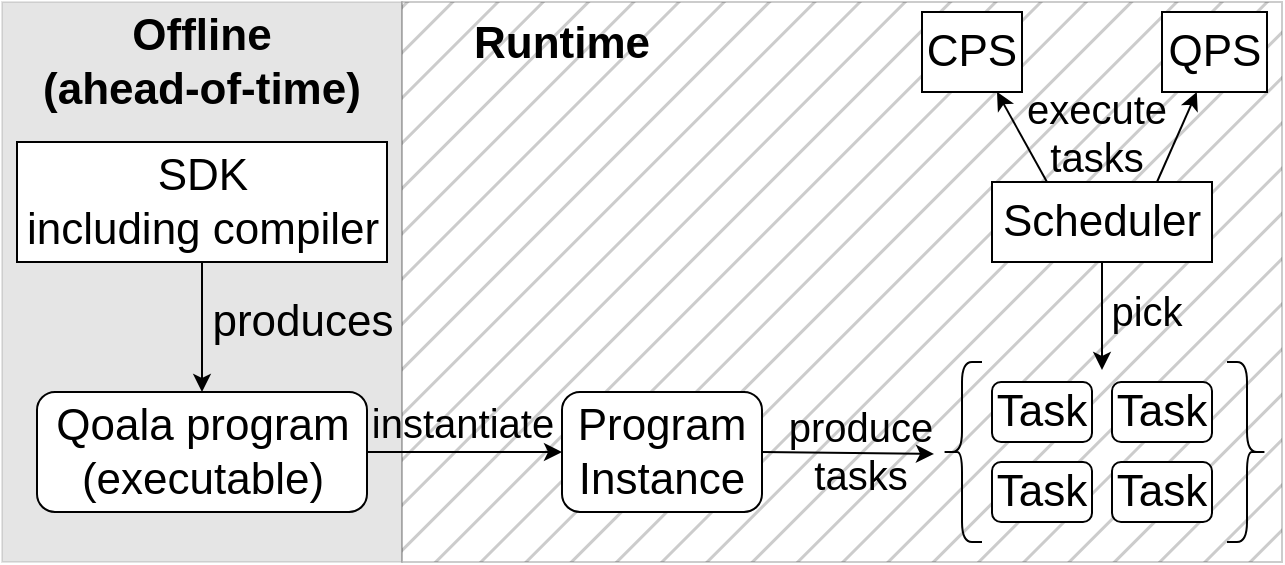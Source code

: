 <mxfile scale="10" border="0">
    <diagram id="sjhn6Tbte7zcKYGL0S5H" name="Page-1">
        <mxGraphModel dx="764" dy="543" grid="1" gridSize="10" guides="1" tooltips="1" connect="1" arrows="1" fold="1" page="1" pageScale="1" pageWidth="850" pageHeight="1100" background="#ffffff" math="0" shadow="0">
            <root>
                <mxCell id="0"/>
                <mxCell id="1" parent="0"/>
                <mxCell id="22" value="" style="rounded=0;whiteSpace=wrap;html=1;fillColor=#000000;fillStyle=hatch;opacity=20;" parent="1" vertex="1">
                    <mxGeometry x="260" y="50" width="440" height="280" as="geometry"/>
                </mxCell>
                <mxCell id="21" value="" style="rounded=0;whiteSpace=wrap;html=1;fillColor=#000000;fillStyle=solid;opacity=10;" parent="1" vertex="1">
                    <mxGeometry x="60" y="50" width="200" height="280" as="geometry"/>
                </mxCell>
                <mxCell id="4" value="produces" style="edgeStyle=none;html=1;exitX=0.5;exitY=1;exitDx=0;exitDy=0;entryX=0.5;entryY=0;entryDx=0;entryDy=0;fontSize=22;labelBackgroundColor=none;" parent="1" source="2" target="3" edge="1">
                    <mxGeometry x="-0.082" y="50" relative="1" as="geometry">
                        <mxPoint as="offset"/>
                    </mxGeometry>
                </mxCell>
                <mxCell id="2" value="SDK&lt;br style=&quot;font-size: 22px;&quot;&gt;including compiler" style="rounded=0;whiteSpace=wrap;html=1;fontSize=22;" parent="1" vertex="1">
                    <mxGeometry x="67.5" y="120" width="185" height="60" as="geometry"/>
                </mxCell>
                <mxCell id="14" value="instantiate" style="edgeStyle=none;html=1;exitX=1;exitY=0.5;exitDx=0;exitDy=0;entryX=0;entryY=0.5;entryDx=0;entryDy=0;fontSize=20;labelBackgroundColor=none;" parent="1" source="3" target="5" edge="1">
                    <mxGeometry x="-0.026" y="15" relative="1" as="geometry">
                        <mxPoint as="offset"/>
                    </mxGeometry>
                </mxCell>
                <mxCell id="3" value="Qoala program&lt;br style=&quot;font-size: 22px;&quot;&gt;(executable)" style="rounded=1;whiteSpace=wrap;html=1;fontSize=22;" parent="1" vertex="1">
                    <mxGeometry x="77.5" y="245" width="165" height="60" as="geometry"/>
                </mxCell>
                <mxCell id="16" value="produce&lt;br style=&quot;font-size: 20px;&quot;&gt;tasks" style="edgeStyle=none;html=1;exitX=1;exitY=0.5;exitDx=0;exitDy=0;fontSize=20;labelBackgroundColor=none;" parent="1" source="5" edge="1">
                    <mxGeometry x="0.139" y="2" relative="1" as="geometry">
                        <mxPoint x="526" y="276" as="targetPoint"/>
                        <mxPoint as="offset"/>
                    </mxGeometry>
                </mxCell>
                <mxCell id="5" value="Program Instance" style="rounded=1;whiteSpace=wrap;html=1;strokeColor=default;fontSize=22;" parent="1" vertex="1">
                    <mxGeometry x="340" y="245" width="100" height="60" as="geometry"/>
                </mxCell>
                <mxCell id="6" value="Task" style="rounded=1;whiteSpace=wrap;html=1;fontSize=22;" parent="1" vertex="1">
                    <mxGeometry x="555" y="240" width="50" height="30" as="geometry"/>
                </mxCell>
                <mxCell id="19" style="edgeStyle=none;html=1;exitX=0.25;exitY=0;exitDx=0;exitDy=0;entryX=0.75;entryY=1;entryDx=0;entryDy=0;" parent="1" source="7" target="17" edge="1">
                    <mxGeometry relative="1" as="geometry"/>
                </mxCell>
                <mxCell id="20" style="edgeStyle=none;html=1;exitX=0.75;exitY=0;exitDx=0;exitDy=0;" parent="1" source="7" target="18" edge="1">
                    <mxGeometry relative="1" as="geometry"/>
                </mxCell>
                <mxCell id="26" value="pick" style="edgeStyle=none;html=1;exitX=0.5;exitY=1;exitDx=0;exitDy=0;fontSize=20;labelBackgroundColor=none;" parent="1" source="7" edge="1">
                    <mxGeometry x="-0.111" y="22" relative="1" as="geometry">
                        <mxPoint x="610" y="234" as="targetPoint"/>
                        <mxPoint x="595" y="200" as="sourcePoint"/>
                        <mxPoint as="offset"/>
                    </mxGeometry>
                </mxCell>
                <mxCell id="7" value="Scheduler" style="rounded=0;whiteSpace=wrap;html=1;fontSize=22;" parent="1" vertex="1">
                    <mxGeometry x="555" y="140" width="110" height="40" as="geometry"/>
                </mxCell>
                <mxCell id="8" value="Task" style="rounded=1;whiteSpace=wrap;html=1;fontSize=22;" parent="1" vertex="1">
                    <mxGeometry x="615" y="240" width="50" height="30" as="geometry"/>
                </mxCell>
                <mxCell id="9" value="Task" style="rounded=1;whiteSpace=wrap;html=1;fontSize=22;" parent="1" vertex="1">
                    <mxGeometry x="555" y="280" width="50" height="30" as="geometry"/>
                </mxCell>
                <mxCell id="10" value="Task" style="rounded=1;whiteSpace=wrap;html=1;fontSize=22;" parent="1" vertex="1">
                    <mxGeometry x="615" y="280" width="50" height="30" as="geometry"/>
                </mxCell>
                <mxCell id="11" value="" style="shape=curlyBracket;whiteSpace=wrap;html=1;rounded=1;labelPosition=left;verticalLabelPosition=middle;align=right;verticalAlign=middle;" parent="1" vertex="1">
                    <mxGeometry x="530" y="230" width="20" height="90" as="geometry"/>
                </mxCell>
                <mxCell id="13" value="" style="shape=curlyBracket;whiteSpace=wrap;html=1;rounded=1;flipH=1;labelPosition=right;verticalLabelPosition=middle;align=left;verticalAlign=middle;" parent="1" vertex="1">
                    <mxGeometry x="672.5" y="230" width="20" height="90" as="geometry"/>
                </mxCell>
                <mxCell id="17" value="CPS" style="rounded=0;whiteSpace=wrap;html=1;fontSize=22;" parent="1" vertex="1">
                    <mxGeometry x="520" y="55" width="50" height="40" as="geometry"/>
                </mxCell>
                <mxCell id="18" value="QPS" style="rounded=0;whiteSpace=wrap;html=1;fontSize=22;" parent="1" vertex="1">
                    <mxGeometry x="640" y="55" width="52.5" height="40" as="geometry"/>
                </mxCell>
                <mxCell id="23" value="Offline&lt;br&gt;(ahead-of-time)" style="text;html=1;strokeColor=none;fillColor=none;align=center;verticalAlign=middle;whiteSpace=wrap;rounded=0;fontSize=22;fontStyle=1" parent="1" vertex="1">
                    <mxGeometry x="60" y="65" width="200" height="30" as="geometry"/>
                </mxCell>
                <mxCell id="24" value="Runtime" style="text;html=1;strokeColor=none;fillColor=none;align=center;verticalAlign=middle;whiteSpace=wrap;rounded=0;fontSize=22;fontStyle=1" parent="1" vertex="1">
                    <mxGeometry x="275" y="56" width="130" height="30" as="geometry"/>
                </mxCell>
                <mxCell id="27" value="execute tasks" style="text;html=1;strokeColor=none;fillColor=none;align=center;verticalAlign=middle;whiteSpace=wrap;rounded=0;fontSize=20;" parent="1" vertex="1">
                    <mxGeometry x="570" y="100" width="75" height="30" as="geometry"/>
                </mxCell>
            </root>
        </mxGraphModel>
    </diagram>
</mxfile>